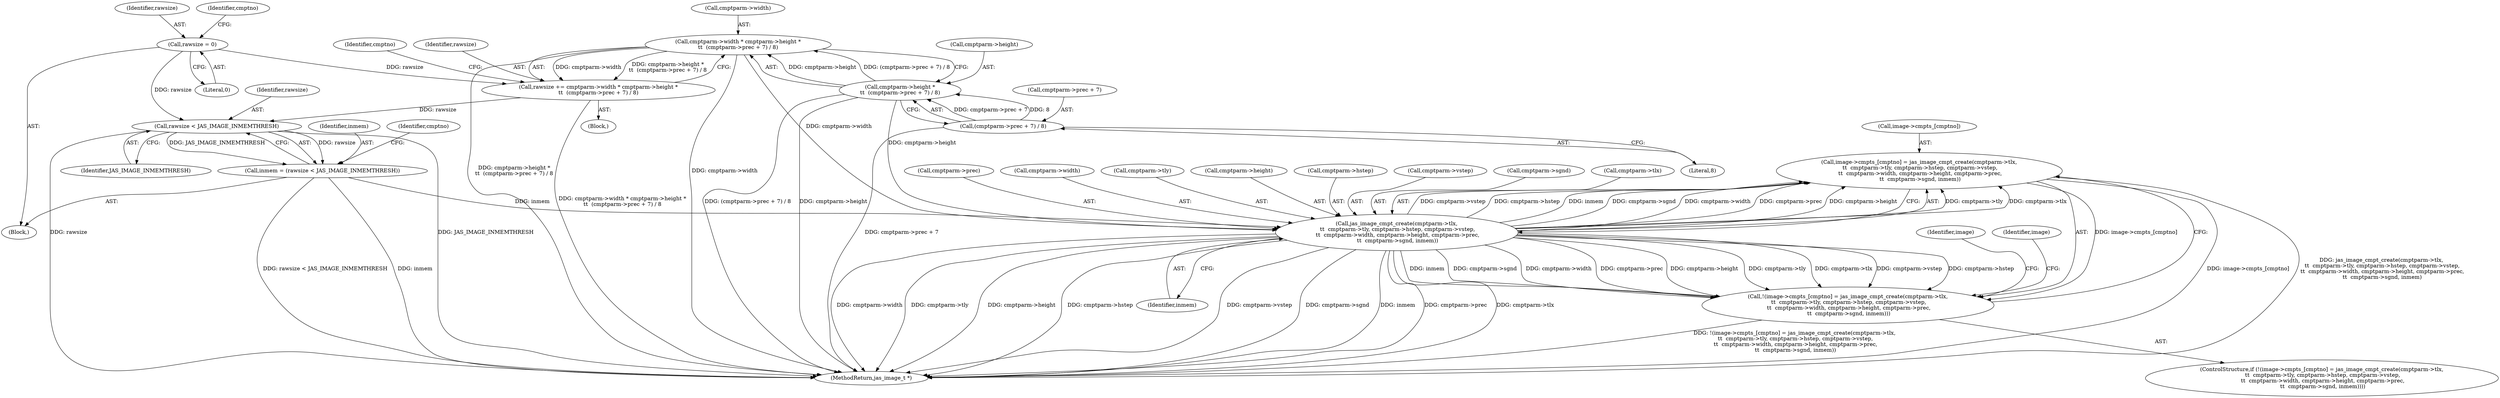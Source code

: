 digraph "0_jasper_d42b2388f7f8e0332c846675133acea151fc557a_12@API" {
"1000237" [label="(Call,image->cmpts_[cmptno] = jas_image_cmpt_create(cmptparm->tlx,\n \t\t  cmptparm->tly, cmptparm->hstep, cmptparm->vstep,\n \t\t  cmptparm->width, cmptparm->height, cmptparm->prec,\n \t\t  cmptparm->sgnd, inmem))"];
"1000243" [label="(Call,jas_image_cmpt_create(cmptparm->tlx,\n \t\t  cmptparm->tly, cmptparm->hstep, cmptparm->vstep,\n \t\t  cmptparm->width, cmptparm->height, cmptparm->prec,\n \t\t  cmptparm->sgnd, inmem))"];
"1000198" [label="(Call,cmptparm->width * cmptparm->height *\n\t\t  (cmptparm->prec + 7) / 8)"];
"1000202" [label="(Call,cmptparm->height *\n\t\t  (cmptparm->prec + 7) / 8)"];
"1000206" [label="(Call,(cmptparm->prec + 7) / 8)"];
"1000213" [label="(Call,inmem = (rawsize < JAS_IMAGE_INMEMTHRESH))"];
"1000215" [label="(Call,rawsize < JAS_IMAGE_INMEMTHRESH)"];
"1000196" [label="(Call,rawsize += cmptparm->width * cmptparm->height *\n\t\t  (cmptparm->prec + 7) / 8)"];
"1000176" [label="(Call,rawsize = 0)"];
"1000236" [label="(Call,!(image->cmpts_[cmptno] = jas_image_cmpt_create(cmptparm->tlx,\n \t\t  cmptparm->tly, cmptparm->hstep, cmptparm->vstep,\n \t\t  cmptparm->width, cmptparm->height, cmptparm->prec,\n \t\t  cmptparm->sgnd, inmem)))"];
"1000282" [label="(MethodReturn,jas_image_t *)"];
"1000192" [label="(Identifier,cmptno)"];
"1000212" [label="(Literal,8)"];
"1000262" [label="(Call,cmptparm->prec)"];
"1000178" [label="(Literal,0)"];
"1000199" [label="(Call,cmptparm->width)"];
"1000235" [label="(ControlStructure,if (!(image->cmpts_[cmptno] = jas_image_cmpt_create(cmptparm->tlx,\n \t\t  cmptparm->tly, cmptparm->hstep, cmptparm->vstep,\n \t\t  cmptparm->width, cmptparm->height, cmptparm->prec,\n \t\t  cmptparm->sgnd, inmem))))"];
"1000207" [label="(Call,cmptparm->prec + 7)"];
"1000214" [label="(Identifier,inmem)"];
"1000221" [label="(Identifier,cmptno)"];
"1000237" [label="(Call,image->cmpts_[cmptno] = jas_image_cmpt_create(cmptparm->tlx,\n \t\t  cmptparm->tly, cmptparm->hstep, cmptparm->vstep,\n \t\t  cmptparm->width, cmptparm->height, cmptparm->prec,\n \t\t  cmptparm->sgnd, inmem))"];
"1000196" [label="(Call,rawsize += cmptparm->width * cmptparm->height *\n\t\t  (cmptparm->prec + 7) / 8)"];
"1000206" [label="(Call,(cmptparm->prec + 7) / 8)"];
"1000202" [label="(Call,cmptparm->height *\n\t\t  (cmptparm->prec + 7) / 8)"];
"1000176" [label="(Call,rawsize = 0)"];
"1000276" [label="(Identifier,image)"];
"1000111" [label="(Block,)"];
"1000217" [label="(Identifier,JAS_IMAGE_INMEMTHRESH)"];
"1000203" [label="(Call,cmptparm->height)"];
"1000236" [label="(Call,!(image->cmpts_[cmptno] = jas_image_cmpt_create(cmptparm->tlx,\n \t\t  cmptparm->tly, cmptparm->hstep, cmptparm->vstep,\n \t\t  cmptparm->width, cmptparm->height, cmptparm->prec,\n \t\t  cmptparm->sgnd, inmem)))"];
"1000271" [label="(Identifier,image)"];
"1000215" [label="(Call,rawsize < JAS_IMAGE_INMEMTHRESH)"];
"1000195" [label="(Block,)"];
"1000256" [label="(Call,cmptparm->width)"];
"1000247" [label="(Call,cmptparm->tly)"];
"1000259" [label="(Call,cmptparm->height)"];
"1000182" [label="(Identifier,cmptno)"];
"1000250" [label="(Call,cmptparm->hstep)"];
"1000253" [label="(Call,cmptparm->vstep)"];
"1000243" [label="(Call,jas_image_cmpt_create(cmptparm->tlx,\n \t\t  cmptparm->tly, cmptparm->hstep, cmptparm->vstep,\n \t\t  cmptparm->width, cmptparm->height, cmptparm->prec,\n \t\t  cmptparm->sgnd, inmem))"];
"1000198" [label="(Call,cmptparm->width * cmptparm->height *\n\t\t  (cmptparm->prec + 7) / 8)"];
"1000268" [label="(Identifier,inmem)"];
"1000265" [label="(Call,cmptparm->sgnd)"];
"1000177" [label="(Identifier,rawsize)"];
"1000216" [label="(Identifier,rawsize)"];
"1000197" [label="(Identifier,rawsize)"];
"1000213" [label="(Call,inmem = (rawsize < JAS_IMAGE_INMEMTHRESH))"];
"1000244" [label="(Call,cmptparm->tlx)"];
"1000238" [label="(Call,image->cmpts_[cmptno])"];
"1000237" -> "1000236"  [label="AST: "];
"1000237" -> "1000243"  [label="CFG: "];
"1000238" -> "1000237"  [label="AST: "];
"1000243" -> "1000237"  [label="AST: "];
"1000236" -> "1000237"  [label="CFG: "];
"1000237" -> "1000282"  [label="DDG: image->cmpts_[cmptno]"];
"1000237" -> "1000282"  [label="DDG: jas_image_cmpt_create(cmptparm->tlx,\n \t\t  cmptparm->tly, cmptparm->hstep, cmptparm->vstep,\n \t\t  cmptparm->width, cmptparm->height, cmptparm->prec,\n \t\t  cmptparm->sgnd, inmem)"];
"1000237" -> "1000236"  [label="DDG: image->cmpts_[cmptno]"];
"1000243" -> "1000237"  [label="DDG: cmptparm->tly"];
"1000243" -> "1000237"  [label="DDG: cmptparm->tlx"];
"1000243" -> "1000237"  [label="DDG: cmptparm->vstep"];
"1000243" -> "1000237"  [label="DDG: cmptparm->hstep"];
"1000243" -> "1000237"  [label="DDG: inmem"];
"1000243" -> "1000237"  [label="DDG: cmptparm->sgnd"];
"1000243" -> "1000237"  [label="DDG: cmptparm->width"];
"1000243" -> "1000237"  [label="DDG: cmptparm->prec"];
"1000243" -> "1000237"  [label="DDG: cmptparm->height"];
"1000243" -> "1000268"  [label="CFG: "];
"1000244" -> "1000243"  [label="AST: "];
"1000247" -> "1000243"  [label="AST: "];
"1000250" -> "1000243"  [label="AST: "];
"1000253" -> "1000243"  [label="AST: "];
"1000256" -> "1000243"  [label="AST: "];
"1000259" -> "1000243"  [label="AST: "];
"1000262" -> "1000243"  [label="AST: "];
"1000265" -> "1000243"  [label="AST: "];
"1000268" -> "1000243"  [label="AST: "];
"1000243" -> "1000282"  [label="DDG: cmptparm->height"];
"1000243" -> "1000282"  [label="DDG: cmptparm->hstep"];
"1000243" -> "1000282"  [label="DDG: cmptparm->vstep"];
"1000243" -> "1000282"  [label="DDG: cmptparm->sgnd"];
"1000243" -> "1000282"  [label="DDG: inmem"];
"1000243" -> "1000282"  [label="DDG: cmptparm->prec"];
"1000243" -> "1000282"  [label="DDG: cmptparm->tlx"];
"1000243" -> "1000282"  [label="DDG: cmptparm->width"];
"1000243" -> "1000282"  [label="DDG: cmptparm->tly"];
"1000243" -> "1000236"  [label="DDG: cmptparm->tly"];
"1000243" -> "1000236"  [label="DDG: cmptparm->tlx"];
"1000243" -> "1000236"  [label="DDG: cmptparm->vstep"];
"1000243" -> "1000236"  [label="DDG: cmptparm->hstep"];
"1000243" -> "1000236"  [label="DDG: inmem"];
"1000243" -> "1000236"  [label="DDG: cmptparm->sgnd"];
"1000243" -> "1000236"  [label="DDG: cmptparm->width"];
"1000243" -> "1000236"  [label="DDG: cmptparm->prec"];
"1000243" -> "1000236"  [label="DDG: cmptparm->height"];
"1000198" -> "1000243"  [label="DDG: cmptparm->width"];
"1000202" -> "1000243"  [label="DDG: cmptparm->height"];
"1000213" -> "1000243"  [label="DDG: inmem"];
"1000198" -> "1000196"  [label="AST: "];
"1000198" -> "1000202"  [label="CFG: "];
"1000199" -> "1000198"  [label="AST: "];
"1000202" -> "1000198"  [label="AST: "];
"1000196" -> "1000198"  [label="CFG: "];
"1000198" -> "1000282"  [label="DDG: cmptparm->width"];
"1000198" -> "1000282"  [label="DDG: cmptparm->height *\n\t\t  (cmptparm->prec + 7) / 8"];
"1000198" -> "1000196"  [label="DDG: cmptparm->width"];
"1000198" -> "1000196"  [label="DDG: cmptparm->height *\n\t\t  (cmptparm->prec + 7) / 8"];
"1000202" -> "1000198"  [label="DDG: cmptparm->height"];
"1000202" -> "1000198"  [label="DDG: (cmptparm->prec + 7) / 8"];
"1000202" -> "1000206"  [label="CFG: "];
"1000203" -> "1000202"  [label="AST: "];
"1000206" -> "1000202"  [label="AST: "];
"1000202" -> "1000282"  [label="DDG: (cmptparm->prec + 7) / 8"];
"1000202" -> "1000282"  [label="DDG: cmptparm->height"];
"1000206" -> "1000202"  [label="DDG: cmptparm->prec + 7"];
"1000206" -> "1000202"  [label="DDG: 8"];
"1000206" -> "1000212"  [label="CFG: "];
"1000207" -> "1000206"  [label="AST: "];
"1000212" -> "1000206"  [label="AST: "];
"1000206" -> "1000282"  [label="DDG: cmptparm->prec + 7"];
"1000213" -> "1000111"  [label="AST: "];
"1000213" -> "1000215"  [label="CFG: "];
"1000214" -> "1000213"  [label="AST: "];
"1000215" -> "1000213"  [label="AST: "];
"1000221" -> "1000213"  [label="CFG: "];
"1000213" -> "1000282"  [label="DDG: inmem"];
"1000213" -> "1000282"  [label="DDG: rawsize < JAS_IMAGE_INMEMTHRESH"];
"1000215" -> "1000213"  [label="DDG: rawsize"];
"1000215" -> "1000213"  [label="DDG: JAS_IMAGE_INMEMTHRESH"];
"1000215" -> "1000217"  [label="CFG: "];
"1000216" -> "1000215"  [label="AST: "];
"1000217" -> "1000215"  [label="AST: "];
"1000215" -> "1000282"  [label="DDG: rawsize"];
"1000215" -> "1000282"  [label="DDG: JAS_IMAGE_INMEMTHRESH"];
"1000196" -> "1000215"  [label="DDG: rawsize"];
"1000176" -> "1000215"  [label="DDG: rawsize"];
"1000196" -> "1000195"  [label="AST: "];
"1000197" -> "1000196"  [label="AST: "];
"1000192" -> "1000196"  [label="CFG: "];
"1000196" -> "1000282"  [label="DDG: cmptparm->width * cmptparm->height *\n\t\t  (cmptparm->prec + 7) / 8"];
"1000176" -> "1000196"  [label="DDG: rawsize"];
"1000176" -> "1000111"  [label="AST: "];
"1000176" -> "1000178"  [label="CFG: "];
"1000177" -> "1000176"  [label="AST: "];
"1000178" -> "1000176"  [label="AST: "];
"1000182" -> "1000176"  [label="CFG: "];
"1000236" -> "1000235"  [label="AST: "];
"1000271" -> "1000236"  [label="CFG: "];
"1000276" -> "1000236"  [label="CFG: "];
"1000236" -> "1000282"  [label="DDG: !(image->cmpts_[cmptno] = jas_image_cmpt_create(cmptparm->tlx,\n \t\t  cmptparm->tly, cmptparm->hstep, cmptparm->vstep,\n \t\t  cmptparm->width, cmptparm->height, cmptparm->prec,\n \t\t  cmptparm->sgnd, inmem))"];
}
